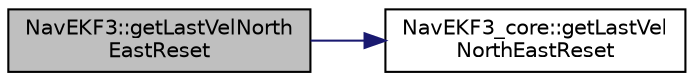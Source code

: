 digraph "NavEKF3::getLastVelNorthEastReset"
{
 // INTERACTIVE_SVG=YES
  edge [fontname="Helvetica",fontsize="10",labelfontname="Helvetica",labelfontsize="10"];
  node [fontname="Helvetica",fontsize="10",shape=record];
  rankdir="LR";
  Node1 [label="NavEKF3::getLastVelNorth\lEastReset",height=0.2,width=0.4,color="black", fillcolor="grey75", style="filled", fontcolor="black"];
  Node1 -> Node2 [color="midnightblue",fontsize="10",style="solid",fontname="Helvetica"];
  Node2 [label="NavEKF3_core::getLastVel\lNorthEastReset",height=0.2,width=0.4,color="black", fillcolor="white", style="filled",URL="$classNavEKF3__core.html#a28e0cf5fa6f5eaa571772f2a59a823d2"];
}
